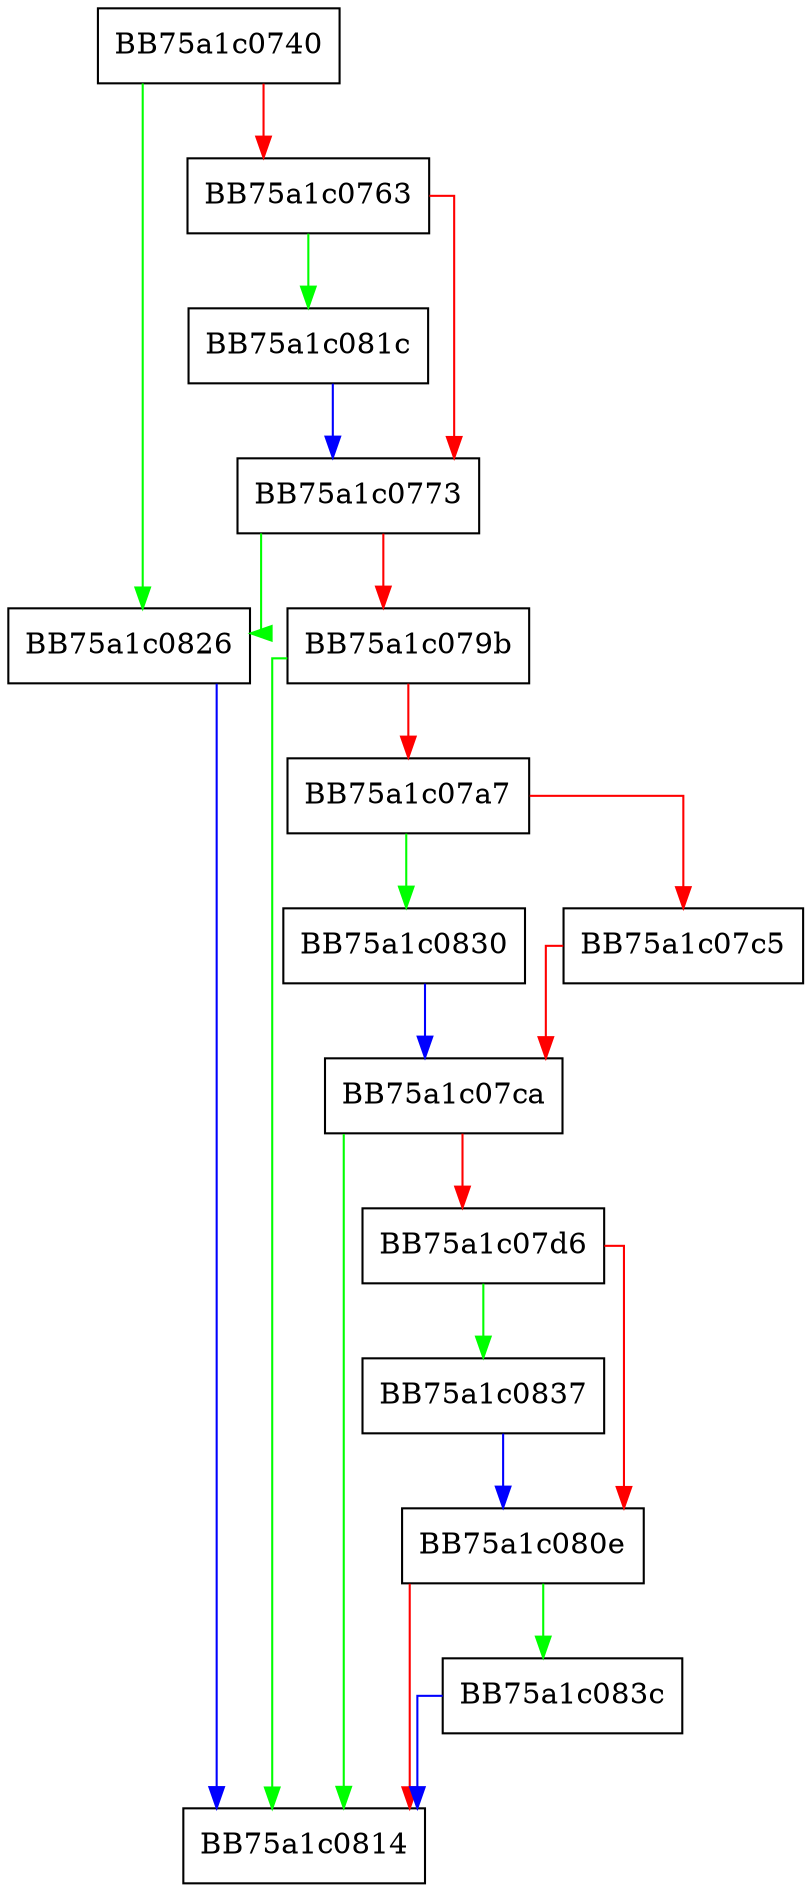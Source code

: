 digraph jmp_scan {
  node [shape="box"];
  graph [splines=ortho];
  BB75a1c0740 -> BB75a1c0826 [color="green"];
  BB75a1c0740 -> BB75a1c0763 [color="red"];
  BB75a1c0763 -> BB75a1c081c [color="green"];
  BB75a1c0763 -> BB75a1c0773 [color="red"];
  BB75a1c0773 -> BB75a1c0826 [color="green"];
  BB75a1c0773 -> BB75a1c079b [color="red"];
  BB75a1c079b -> BB75a1c0814 [color="green"];
  BB75a1c079b -> BB75a1c07a7 [color="red"];
  BB75a1c07a7 -> BB75a1c0830 [color="green"];
  BB75a1c07a7 -> BB75a1c07c5 [color="red"];
  BB75a1c07c5 -> BB75a1c07ca [color="red"];
  BB75a1c07ca -> BB75a1c0814 [color="green"];
  BB75a1c07ca -> BB75a1c07d6 [color="red"];
  BB75a1c07d6 -> BB75a1c0837 [color="green"];
  BB75a1c07d6 -> BB75a1c080e [color="red"];
  BB75a1c080e -> BB75a1c083c [color="green"];
  BB75a1c080e -> BB75a1c0814 [color="red"];
  BB75a1c081c -> BB75a1c0773 [color="blue"];
  BB75a1c0826 -> BB75a1c0814 [color="blue"];
  BB75a1c0830 -> BB75a1c07ca [color="blue"];
  BB75a1c0837 -> BB75a1c080e [color="blue"];
  BB75a1c083c -> BB75a1c0814 [color="blue"];
}